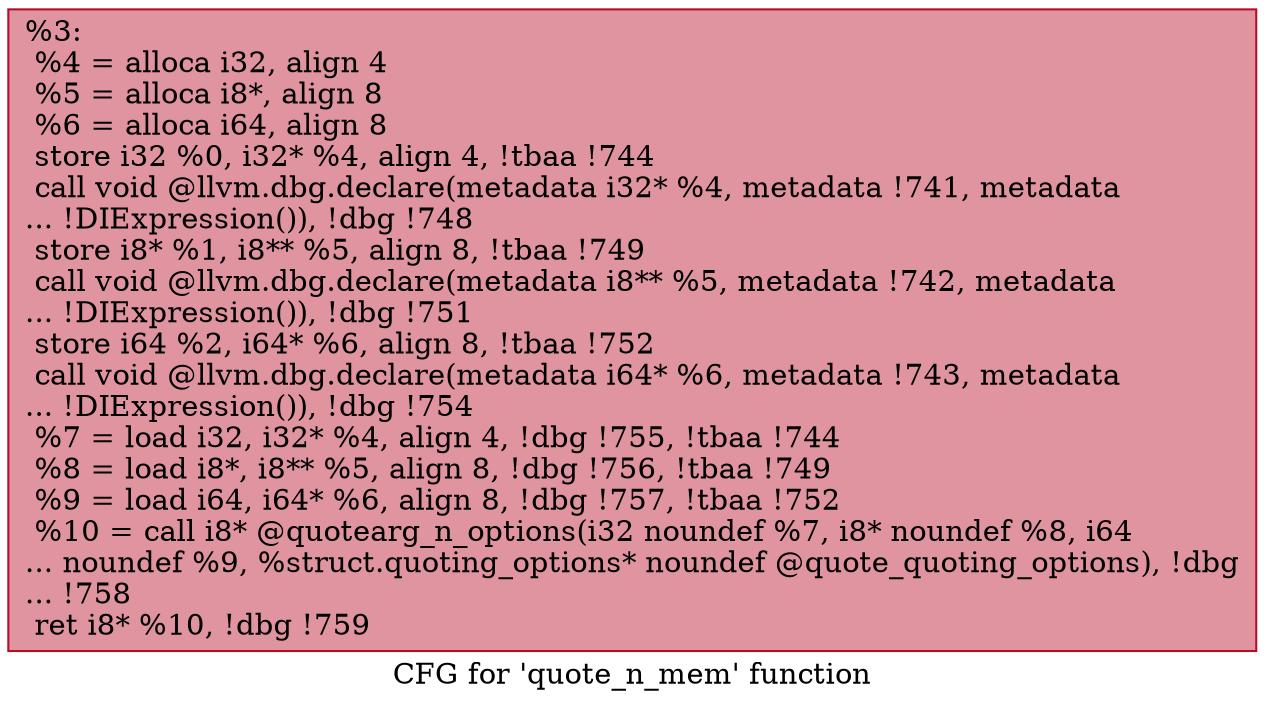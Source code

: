 digraph "CFG for 'quote_n_mem' function" {
	label="CFG for 'quote_n_mem' function";

	Node0x9cb110 [shape=record,color="#b70d28ff", style=filled, fillcolor="#b70d2870",label="{%3:\l  %4 = alloca i32, align 4\l  %5 = alloca i8*, align 8\l  %6 = alloca i64, align 8\l  store i32 %0, i32* %4, align 4, !tbaa !744\l  call void @llvm.dbg.declare(metadata i32* %4, metadata !741, metadata\l... !DIExpression()), !dbg !748\l  store i8* %1, i8** %5, align 8, !tbaa !749\l  call void @llvm.dbg.declare(metadata i8** %5, metadata !742, metadata\l... !DIExpression()), !dbg !751\l  store i64 %2, i64* %6, align 8, !tbaa !752\l  call void @llvm.dbg.declare(metadata i64* %6, metadata !743, metadata\l... !DIExpression()), !dbg !754\l  %7 = load i32, i32* %4, align 4, !dbg !755, !tbaa !744\l  %8 = load i8*, i8** %5, align 8, !dbg !756, !tbaa !749\l  %9 = load i64, i64* %6, align 8, !dbg !757, !tbaa !752\l  %10 = call i8* @quotearg_n_options(i32 noundef %7, i8* noundef %8, i64\l... noundef %9, %struct.quoting_options* noundef @quote_quoting_options), !dbg\l... !758\l  ret i8* %10, !dbg !759\l}"];
}
